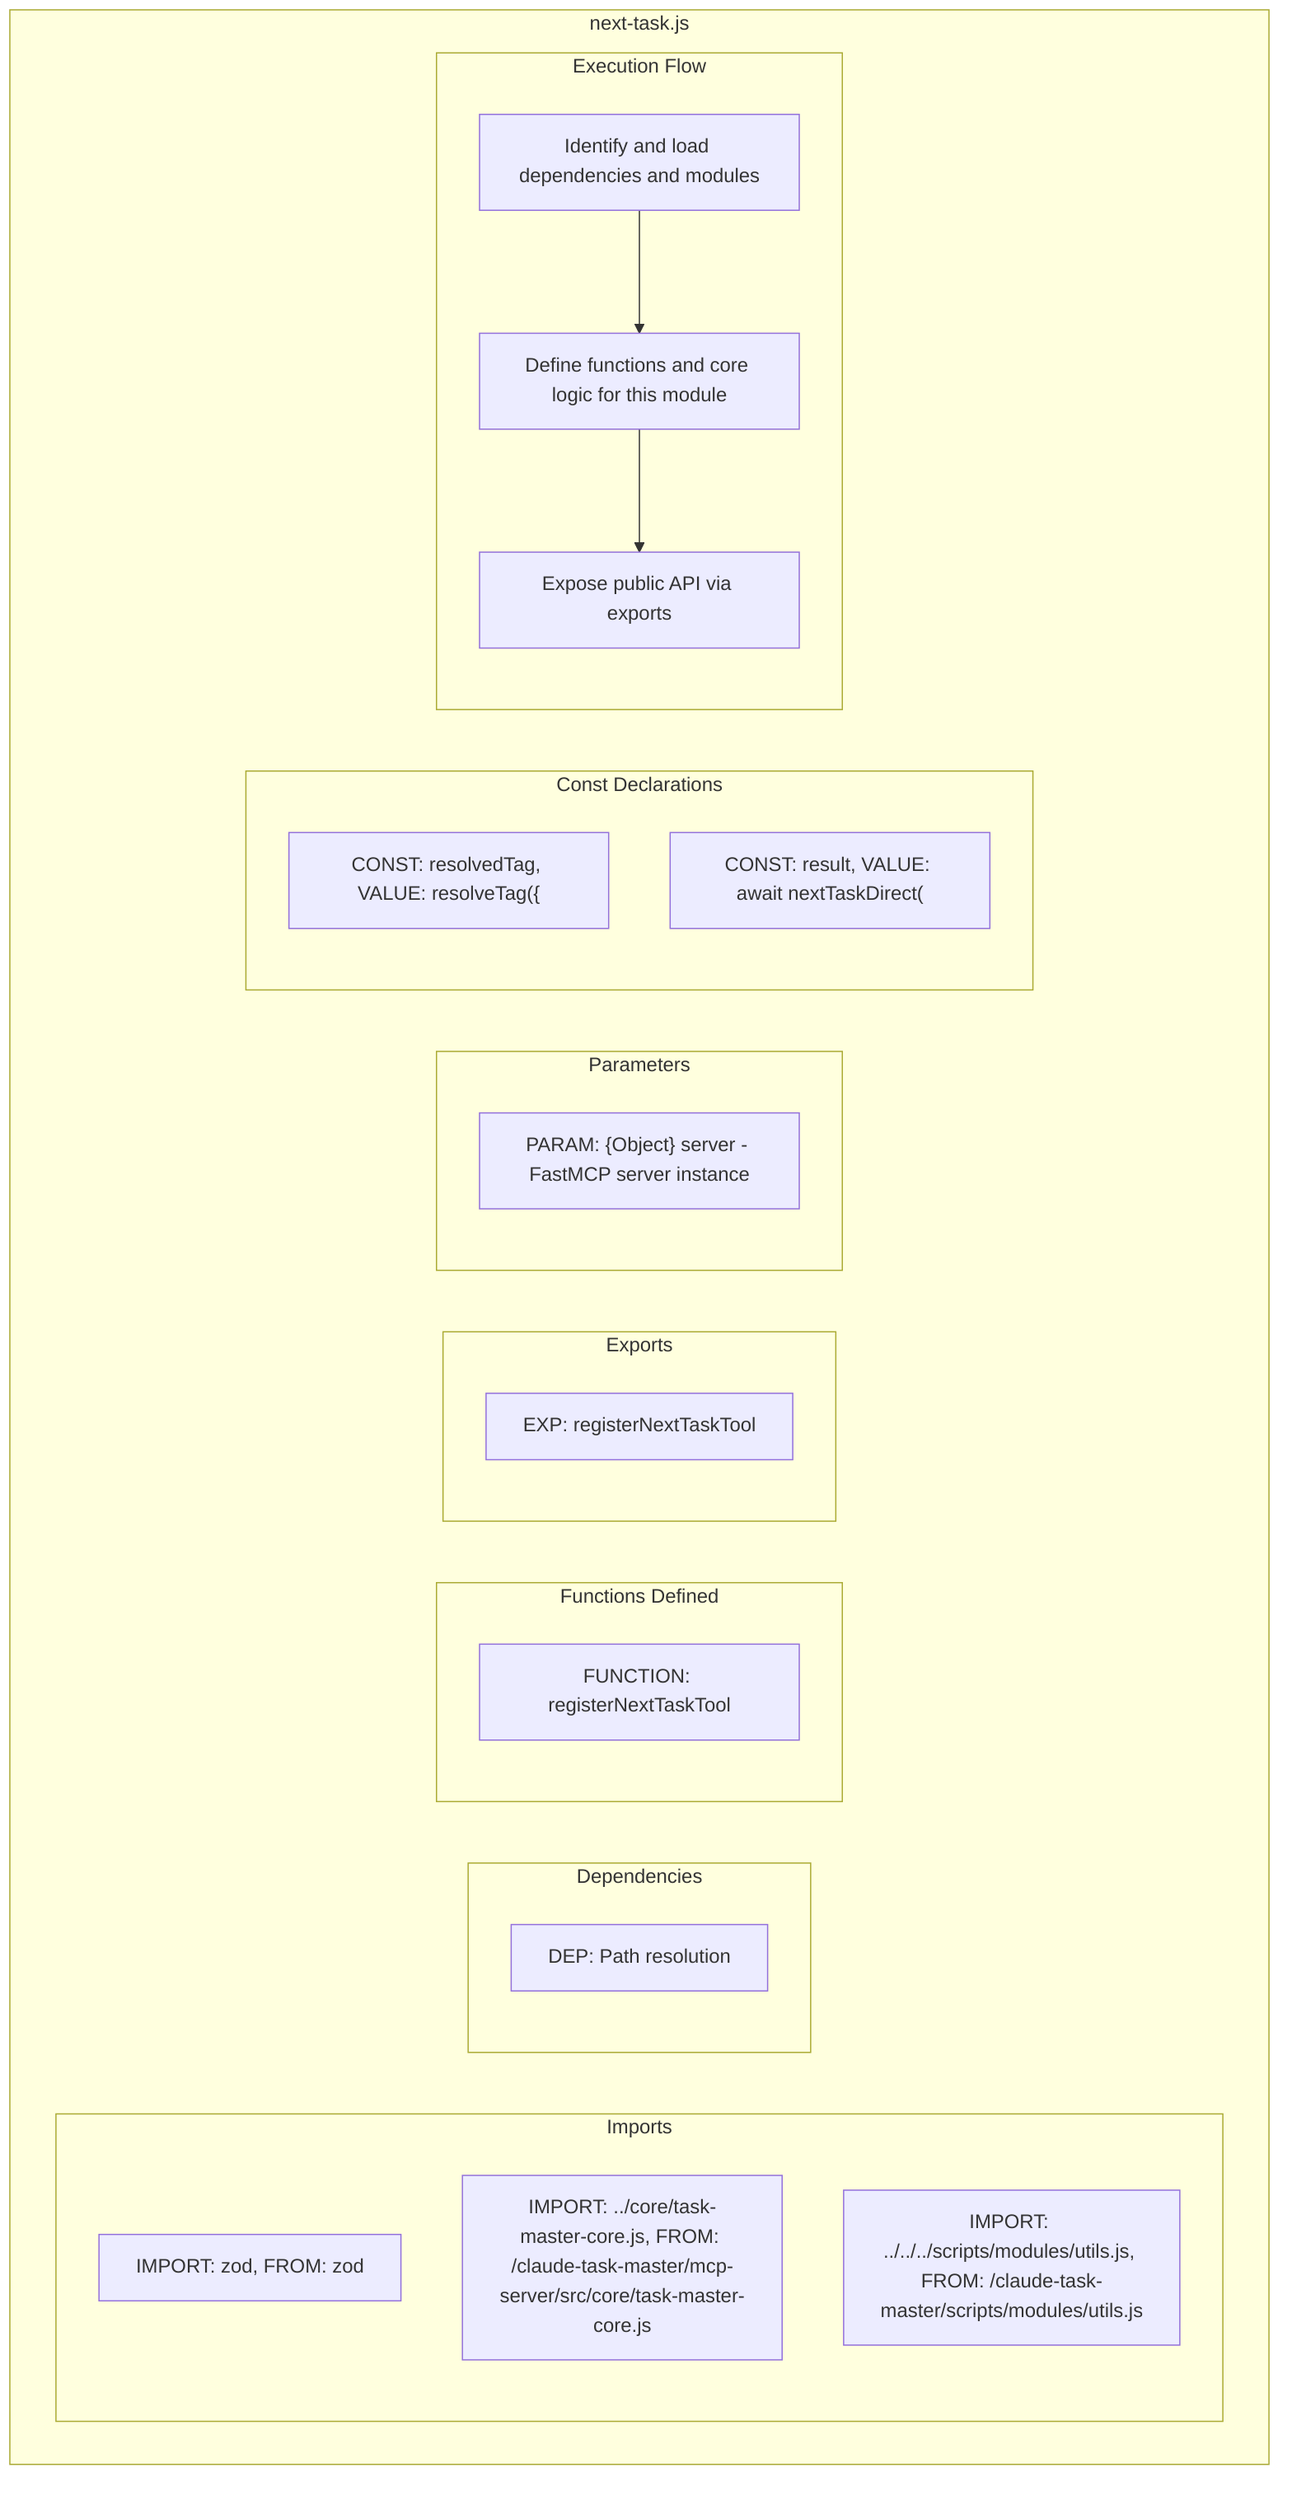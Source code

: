 flowchart TB
    subgraph Imports["Imports"]
        I1["IMPORT: zod, FROM: zod"]
        I2["IMPORT: ../core/task-master-core.js, FROM: /claude-task-master/mcp-server/src/core/task-master-core.js"]
        I3["IMPORT: ../../../scripts/modules/utils.js, FROM: /claude-task-master/scripts/modules/utils.js"]
    end
    subgraph Dependencies["Dependencies"]
        D1["DEP: Path resolution"]
    end
    subgraph FunctionsDefined["Functions Defined"]
        FU1["FUNCTION: registerNextTaskTool"]
    end
    subgraph Exports["Exports"]
        E1["EXP: registerNextTaskTool"]
    end
    subgraph Parameters["Parameters"]
        P1["PARAM: {Object} server - FastMCP server instance"]
    end
    subgraph Constants["Const Declarations"]
        C1["CONST: resolvedTag, VALUE: resolveTag({"]
        C2["CONST: result, VALUE: await nextTaskDirect("]
    end
    subgraph ExecutionFlow["Execution Flow"]
        FL1["Identify and load dependencies and modules"]
        FL2["Define functions and core logic for this module"]
        FL3["Expose public API via exports"]
    end
    subgraph FileName["next-task.js"]
        Imports
        Dependencies
        FunctionsDefined
        Exports
        Parameters
        Constants
        ExecutionFlow
    end
    FL1 --> FL2
    FL2 --> FL3